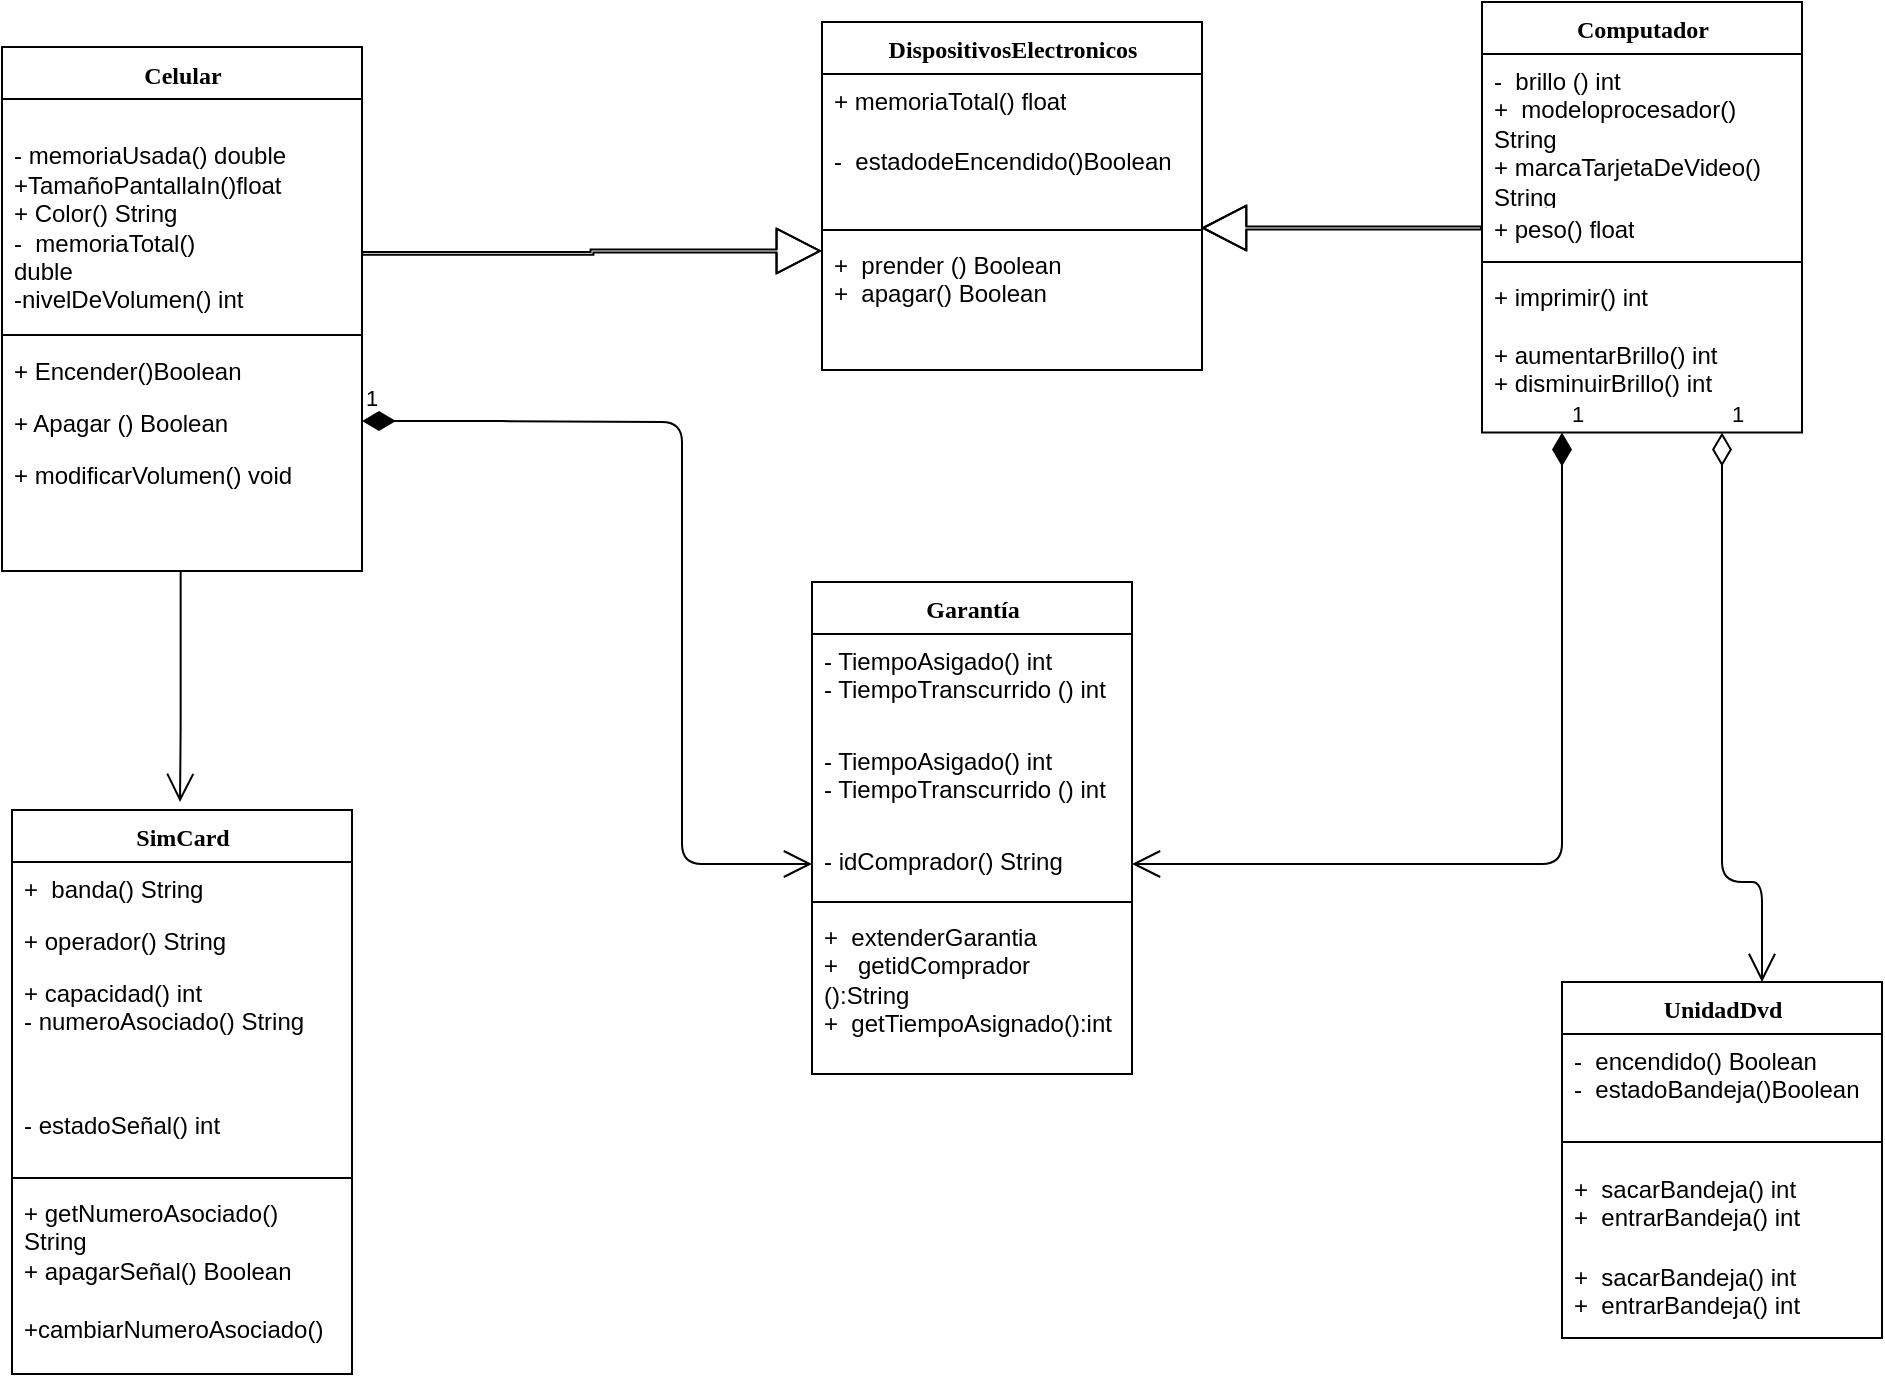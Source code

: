 <mxfile version="14.5.0" type="github">
  <diagram name="Page-1" id="6133507b-19e7-1e82-6fc7-422aa6c4b21f">
    <mxGraphModel dx="1578" dy="790" grid="1" gridSize="10" guides="1" tooltips="1" connect="1" arrows="1" fold="1" page="1" pageScale="1" pageWidth="1100" pageHeight="850" background="#ffffff" math="0" shadow="0">
      <root>
        <mxCell id="0" />
        <mxCell id="1" parent="0" />
        <mxCell id="235556782a83e6d0-1" value="SimCard" style="swimlane;html=1;fontStyle=1;align=center;verticalAlign=top;childLayout=stackLayout;horizontal=1;startSize=26;horizontalStack=0;resizeParent=1;resizeLast=0;collapsible=1;marginBottom=0;swimlaneFillColor=#ffffff;rounded=0;shadow=0;comic=0;labelBackgroundColor=none;strokeWidth=1;fillColor=none;fontFamily=Verdana;fontSize=12" parent="1" vertex="1">
          <mxGeometry x="165" y="464" width="170" height="282" as="geometry" />
        </mxCell>
        <mxCell id="235556782a83e6d0-2" value="+&amp;nbsp; banda() String" style="text;html=1;strokeColor=none;fillColor=none;align=left;verticalAlign=top;spacingLeft=4;spacingRight=4;whiteSpace=wrap;overflow=hidden;rotatable=0;points=[[0,0.5],[1,0.5]];portConstraint=eastwest;" parent="235556782a83e6d0-1" vertex="1">
          <mxGeometry y="26" width="170" height="26" as="geometry" />
        </mxCell>
        <mxCell id="235556782a83e6d0-3" value="+ operador() String" style="text;html=1;strokeColor=none;fillColor=none;align=left;verticalAlign=top;spacingLeft=4;spacingRight=4;whiteSpace=wrap;overflow=hidden;rotatable=0;points=[[0,0.5],[1,0.5]];portConstraint=eastwest;" parent="235556782a83e6d0-1" vertex="1">
          <mxGeometry y="52" width="170" height="26" as="geometry" />
        </mxCell>
        <mxCell id="235556782a83e6d0-5" value="+ capacidad() int&lt;br&gt;- numeroAsociado() String" style="text;html=1;strokeColor=none;fillColor=none;align=left;verticalAlign=top;spacingLeft=4;spacingRight=4;whiteSpace=wrap;overflow=hidden;rotatable=0;points=[[0,0.5],[1,0.5]];portConstraint=eastwest;" parent="235556782a83e6d0-1" vertex="1">
          <mxGeometry y="78" width="170" height="52" as="geometry" />
        </mxCell>
        <mxCell id="mHJ4CslGhSBG0eNEN6Rr-30" value="&lt;br&gt;- estadoSeñal() int" style="text;html=1;strokeColor=none;fillColor=none;align=left;verticalAlign=top;spacingLeft=4;spacingRight=4;whiteSpace=wrap;overflow=hidden;rotatable=0;points=[[0,0.5],[1,0.5]];portConstraint=eastwest;" vertex="1" parent="235556782a83e6d0-1">
          <mxGeometry y="130" width="170" height="50" as="geometry" />
        </mxCell>
        <mxCell id="235556782a83e6d0-6" value="" style="line;html=1;strokeWidth=1;fillColor=none;align=left;verticalAlign=middle;spacingTop=-1;spacingLeft=3;spacingRight=3;rotatable=0;labelPosition=right;points=[];portConstraint=eastwest;" parent="235556782a83e6d0-1" vertex="1">
          <mxGeometry y="180" width="170" height="8" as="geometry" />
        </mxCell>
        <mxCell id="235556782a83e6d0-7" value="+ getNumeroAsociado() String&lt;br&gt;+ apagarSeñal() Boolean&lt;br&gt;&lt;br&gt;+cambiarNumeroAsociado()&amp;nbsp;" style="text;html=1;strokeColor=none;fillColor=none;align=left;verticalAlign=top;spacingLeft=4;spacingRight=4;whiteSpace=wrap;overflow=hidden;rotatable=0;points=[[0,0.5],[1,0.5]];portConstraint=eastwest;" parent="235556782a83e6d0-1" vertex="1">
          <mxGeometry y="188" width="170" height="92" as="geometry" />
        </mxCell>
        <mxCell id="78961159f06e98e8-17" value="&lt;font style=&quot;vertical-align: inherit&quot;&gt;&lt;font style=&quot;vertical-align: inherit&quot;&gt;DispositivosElectronicos&lt;/font&gt;&lt;/font&gt;" style="swimlane;html=1;fontStyle=1;align=center;verticalAlign=top;childLayout=stackLayout;horizontal=1;startSize=26;horizontalStack=0;resizeParent=1;resizeLast=0;collapsible=1;marginBottom=0;swimlaneFillColor=#ffffff;rounded=0;shadow=0;comic=0;labelBackgroundColor=none;strokeWidth=1;fillColor=none;fontFamily=Verdana;fontSize=12" parent="1" vertex="1">
          <mxGeometry x="570" y="70" width="190" height="174" as="geometry" />
        </mxCell>
        <mxCell id="mHJ4CslGhSBG0eNEN6Rr-29" value="+ memoriaTotal() float" style="text;html=1;strokeColor=none;fillColor=none;align=left;verticalAlign=top;spacingLeft=4;spacingRight=4;whiteSpace=wrap;overflow=hidden;rotatable=0;points=[[0,0.5],[1,0.5]];portConstraint=eastwest;" vertex="1" parent="78961159f06e98e8-17">
          <mxGeometry y="26" width="190" height="30" as="geometry" />
        </mxCell>
        <mxCell id="78961159f06e98e8-23" value="&lt;font style=&quot;vertical-align: inherit&quot;&gt;&lt;font style=&quot;vertical-align: inherit&quot;&gt;-&amp;nbsp; estadodeEncendido()Boolean&lt;/font&gt;&lt;/font&gt;" style="text;html=1;strokeColor=none;fillColor=none;align=left;verticalAlign=top;spacingLeft=4;spacingRight=4;whiteSpace=wrap;overflow=hidden;rotatable=0;points=[[0,0.5],[1,0.5]];portConstraint=eastwest;" parent="78961159f06e98e8-17" vertex="1">
          <mxGeometry y="56" width="190" height="44" as="geometry" />
        </mxCell>
        <mxCell id="78961159f06e98e8-19" value="" style="line;html=1;strokeWidth=1;fillColor=none;align=left;verticalAlign=middle;spacingTop=-1;spacingLeft=3;spacingRight=3;rotatable=0;labelPosition=right;points=[];portConstraint=eastwest;" parent="78961159f06e98e8-17" vertex="1">
          <mxGeometry y="100" width="190" height="8" as="geometry" />
        </mxCell>
        <mxCell id="78961159f06e98e8-27" value="+&amp;nbsp; prender () Boolean&lt;br&gt;+&amp;nbsp; apagar() Boolean&lt;br&gt;&amp;nbsp;" style="text;html=1;strokeColor=none;fillColor=none;align=left;verticalAlign=top;spacingLeft=4;spacingRight=4;whiteSpace=wrap;overflow=hidden;rotatable=0;points=[[0,0.5],[1,0.5]];portConstraint=eastwest;" parent="78961159f06e98e8-17" vertex="1">
          <mxGeometry y="108" width="190" height="44" as="geometry" />
        </mxCell>
        <mxCell id="78961159f06e98e8-43" value="&lt;font style=&quot;vertical-align: inherit&quot;&gt;&lt;font style=&quot;vertical-align: inherit&quot;&gt;Celular&lt;/font&gt;&lt;/font&gt;" style="swimlane;html=1;fontStyle=1;align=center;verticalAlign=top;childLayout=stackLayout;horizontal=1;startSize=26;horizontalStack=0;resizeParent=1;resizeLast=0;collapsible=1;marginBottom=0;swimlaneFillColor=#ffffff;rounded=0;shadow=0;comic=0;labelBackgroundColor=none;strokeWidth=1;fillColor=none;fontFamily=Verdana;fontSize=12" parent="1" vertex="1">
          <mxGeometry x="160" y="82.5" width="180" height="262" as="geometry" />
        </mxCell>
        <mxCell id="78961159f06e98e8-44" value="&lt;br&gt;- memoriaUsada() double&lt;br&gt;+TamañoPantallaIn()float&lt;br&gt;+ Color() String&amp;nbsp; &lt;br&gt;-&amp;nbsp; memoriaTotal()&lt;br&gt;duble&lt;br&gt;-nivelDeVolumen() int" style="text;html=1;strokeColor=none;fillColor=none;align=left;verticalAlign=top;spacingLeft=4;spacingRight=4;whiteSpace=wrap;overflow=hidden;rotatable=0;points=[[0,0.5],[1,0.5]];portConstraint=eastwest;" parent="78961159f06e98e8-43" vertex="1">
          <mxGeometry y="26" width="180" height="114" as="geometry" />
        </mxCell>
        <mxCell id="78961159f06e98e8-51" value="" style="line;html=1;strokeWidth=1;fillColor=none;align=left;verticalAlign=middle;spacingTop=-1;spacingLeft=3;spacingRight=3;rotatable=0;labelPosition=right;points=[];portConstraint=eastwest;" parent="78961159f06e98e8-43" vertex="1">
          <mxGeometry y="140" width="180" height="8" as="geometry" />
        </mxCell>
        <mxCell id="78961159f06e98e8-52" value="+ Encender()Boolean" style="text;html=1;strokeColor=none;fillColor=none;align=left;verticalAlign=top;spacingLeft=4;spacingRight=4;whiteSpace=wrap;overflow=hidden;rotatable=0;points=[[0,0.5],[1,0.5]];portConstraint=eastwest;" parent="78961159f06e98e8-43" vertex="1">
          <mxGeometry y="148" width="180" height="26" as="geometry" />
        </mxCell>
        <mxCell id="78961159f06e98e8-45" value="+ Apagar () Boolean" style="text;html=1;strokeColor=none;fillColor=none;align=left;verticalAlign=top;spacingLeft=4;spacingRight=4;whiteSpace=wrap;overflow=hidden;rotatable=0;points=[[0,0.5],[1,0.5]];portConstraint=eastwest;" parent="78961159f06e98e8-43" vertex="1">
          <mxGeometry y="174" width="180" height="26" as="geometry" />
        </mxCell>
        <mxCell id="b94bc138ca980ef-2" value="+ modificarVolumen() void" style="text;html=1;strokeColor=none;fillColor=none;align=left;verticalAlign=top;spacingLeft=4;spacingRight=4;whiteSpace=wrap;overflow=hidden;rotatable=0;points=[[0,0.5],[1,0.5]];portConstraint=eastwest;" parent="78961159f06e98e8-43" vertex="1">
          <mxGeometry y="200" width="180" height="26" as="geometry" />
        </mxCell>
        <mxCell id="78961159f06e98e8-69" value="UnidadDvd" style="swimlane;html=1;fontStyle=1;align=center;verticalAlign=top;childLayout=stackLayout;horizontal=1;startSize=26;horizontalStack=0;resizeParent=1;resizeLast=0;collapsible=1;marginBottom=0;swimlaneFillColor=#ffffff;rounded=0;shadow=0;comic=0;labelBackgroundColor=none;strokeWidth=1;fillColor=none;fontFamily=Verdana;fontSize=12" parent="1" vertex="1">
          <mxGeometry x="940" y="550" width="160" height="178" as="geometry" />
        </mxCell>
        <mxCell id="78961159f06e98e8-70" value="-&amp;nbsp; encendido() Boolean&lt;br&gt;-&amp;nbsp; estadoBandeja()Boolean" style="text;html=1;strokeColor=none;fillColor=none;align=left;verticalAlign=top;spacingLeft=4;spacingRight=4;whiteSpace=wrap;overflow=hidden;rotatable=0;points=[[0,0.5],[1,0.5]];portConstraint=eastwest;" parent="78961159f06e98e8-69" vertex="1">
          <mxGeometry y="26" width="160" height="44" as="geometry" />
        </mxCell>
        <mxCell id="78961159f06e98e8-77" value="" style="line;html=1;strokeWidth=1;fillColor=none;align=left;verticalAlign=middle;spacingTop=-1;spacingLeft=3;spacingRight=3;rotatable=0;labelPosition=right;points=[];portConstraint=eastwest;" parent="78961159f06e98e8-69" vertex="1">
          <mxGeometry y="70" width="160" height="20" as="geometry" />
        </mxCell>
        <mxCell id="mHJ4CslGhSBG0eNEN6Rr-34" value="+&amp;nbsp; sacarBandeja() int&lt;br&gt;+&amp;nbsp; entrarBandeja() int" style="text;html=1;strokeColor=none;fillColor=none;align=left;verticalAlign=top;spacingLeft=4;spacingRight=4;whiteSpace=wrap;overflow=hidden;rotatable=0;points=[[0,0.5],[1,0.5]];portConstraint=eastwest;" vertex="1" parent="78961159f06e98e8-69">
          <mxGeometry y="90" width="160" height="44" as="geometry" />
        </mxCell>
        <mxCell id="mHJ4CslGhSBG0eNEN6Rr-28" value="+&amp;nbsp; sacarBandeja() int&lt;br&gt;+&amp;nbsp; entrarBandeja() int" style="text;html=1;strokeColor=none;fillColor=none;align=left;verticalAlign=top;spacingLeft=4;spacingRight=4;whiteSpace=wrap;overflow=hidden;rotatable=0;points=[[0,0.5],[1,0.5]];portConstraint=eastwest;" vertex="1" parent="78961159f06e98e8-69">
          <mxGeometry y="134" width="160" height="44" as="geometry" />
        </mxCell>
        <mxCell id="78961159f06e98e8-82" value="&lt;font style=&quot;vertical-align: inherit&quot;&gt;&lt;font style=&quot;vertical-align: inherit&quot;&gt;Computador&lt;/font&gt;&lt;/font&gt;" style="swimlane;html=1;fontStyle=1;align=center;verticalAlign=top;childLayout=stackLayout;horizontal=1;startSize=26;horizontalStack=0;resizeParent=1;resizeLast=0;collapsible=1;marginBottom=0;swimlaneFillColor=#ffffff;rounded=0;shadow=0;comic=0;labelBackgroundColor=none;strokeWidth=1;fillColor=none;fontFamily=Verdana;fontSize=12" parent="1" vertex="1">
          <mxGeometry x="900" y="60" width="160" height="215.25" as="geometry" />
        </mxCell>
        <mxCell id="78961159f06e98e8-84" value="-&amp;nbsp; brillo () int&lt;br&gt;+&amp;nbsp; modeloprocesador() String&lt;br&gt;+ marcaTarjetaDeVideo() String&lt;br&gt;&lt;br&gt;+&amp;nbsp;" style="text;html=1;strokeColor=none;fillColor=none;align=left;verticalAlign=top;spacingLeft=4;spacingRight=4;whiteSpace=wrap;overflow=hidden;rotatable=0;points=[[0,0.5],[1,0.5]];portConstraint=eastwest;" parent="78961159f06e98e8-82" vertex="1">
          <mxGeometry y="26" width="160" height="74" as="geometry" />
        </mxCell>
        <mxCell id="78961159f06e98e8-89" value="+ peso() float" style="text;html=1;strokeColor=none;fillColor=none;align=left;verticalAlign=top;spacingLeft=4;spacingRight=4;whiteSpace=wrap;overflow=hidden;rotatable=0;points=[[0,0.5],[1,0.5]];portConstraint=eastwest;" parent="78961159f06e98e8-82" vertex="1">
          <mxGeometry y="100" width="160" height="26" as="geometry" />
        </mxCell>
        <mxCell id="78961159f06e98e8-90" value="" style="line;html=1;strokeWidth=1;fillColor=none;align=left;verticalAlign=middle;spacingTop=-1;spacingLeft=3;spacingRight=3;rotatable=0;labelPosition=right;points=[];portConstraint=eastwest;" parent="78961159f06e98e8-82" vertex="1">
          <mxGeometry y="126" width="160" height="8" as="geometry" />
        </mxCell>
        <mxCell id="78961159f06e98e8-94" value="+ imprimir() int&lt;br&gt;&lt;br&gt;+ aumentarBrillo() int&lt;br&gt;+ disminuirBrillo() int" style="text;html=1;strokeColor=none;fillColor=none;align=left;verticalAlign=top;spacingLeft=4;spacingRight=4;whiteSpace=wrap;overflow=hidden;rotatable=0;points=[[0,0.5],[1,0.5]];portConstraint=eastwest;" parent="78961159f06e98e8-82" vertex="1">
          <mxGeometry y="134" width="160" height="66" as="geometry" />
        </mxCell>
        <mxCell id="78961159f06e98e8-108" value="Garantía" style="swimlane;html=1;fontStyle=1;align=center;verticalAlign=top;childLayout=stackLayout;horizontal=1;startSize=26;horizontalStack=0;resizeParent=1;resizeLast=0;collapsible=1;marginBottom=0;swimlaneFillColor=#ffffff;rounded=0;shadow=0;comic=0;labelBackgroundColor=none;strokeWidth=1;fillColor=none;fontFamily=Verdana;fontSize=12" parent="1" vertex="1">
          <mxGeometry x="565" y="350" width="160" height="246" as="geometry" />
        </mxCell>
        <mxCell id="78961159f06e98e8-109" value="- TiempoAsigado() int&lt;br&gt;- TiempoTranscurrido () int" style="text;html=1;strokeColor=none;fillColor=none;align=left;verticalAlign=top;spacingLeft=4;spacingRight=4;whiteSpace=wrap;overflow=hidden;rotatable=0;points=[[0,0.5],[1,0.5]];portConstraint=eastwest;" parent="78961159f06e98e8-108" vertex="1">
          <mxGeometry y="26" width="160" height="50" as="geometry" />
        </mxCell>
        <mxCell id="mHJ4CslGhSBG0eNEN6Rr-31" value="- TiempoAsigado() int&lt;br&gt;- TiempoTranscurrido () int" style="text;html=1;strokeColor=none;fillColor=none;align=left;verticalAlign=top;spacingLeft=4;spacingRight=4;whiteSpace=wrap;overflow=hidden;rotatable=0;points=[[0,0.5],[1,0.5]];portConstraint=eastwest;" vertex="1" parent="78961159f06e98e8-108">
          <mxGeometry y="76" width="160" height="50" as="geometry" />
        </mxCell>
        <mxCell id="mHJ4CslGhSBG0eNEN6Rr-16" value="- idComprador() String" style="text;html=1;strokeColor=none;fillColor=none;align=left;verticalAlign=top;spacingLeft=4;spacingRight=4;whiteSpace=wrap;overflow=hidden;rotatable=0;points=[[0,0.5],[1,0.5]];portConstraint=eastwest;" vertex="1" parent="78961159f06e98e8-108">
          <mxGeometry y="126" width="160" height="30" as="geometry" />
        </mxCell>
        <mxCell id="78961159f06e98e8-116" value="" style="line;html=1;strokeWidth=1;fillColor=none;align=left;verticalAlign=middle;spacingTop=-1;spacingLeft=3;spacingRight=3;rotatable=0;labelPosition=right;points=[];portConstraint=eastwest;" parent="78961159f06e98e8-108" vertex="1">
          <mxGeometry y="156" width="160" height="8" as="geometry" />
        </mxCell>
        <mxCell id="78961159f06e98e8-117" value="+&amp;nbsp; extenderGarantia&lt;br&gt;+&amp;nbsp; &amp;nbsp;getidComprador&amp;nbsp; ():String&lt;br&gt;+&amp;nbsp; getTiempoAsignado():int" style="text;html=1;strokeColor=none;fillColor=none;align=left;verticalAlign=top;spacingLeft=4;spacingRight=4;whiteSpace=wrap;overflow=hidden;rotatable=0;points=[[0,0.5],[1,0.5]];portConstraint=eastwest;" parent="78961159f06e98e8-108" vertex="1">
          <mxGeometry y="164" width="160" height="82" as="geometry" />
        </mxCell>
        <mxCell id="mHJ4CslGhSBG0eNEN6Rr-5" style="edgeStyle=orthogonalEdgeStyle;shape=flexArrow;rounded=0;orthogonalLoop=1;jettySize=auto;html=1;exitX=0;exitY=0.5;exitDx=0;exitDy=0;width=1.429;endSize=6.886;" edge="1" parent="1" source="78961159f06e98e8-89">
          <mxGeometry relative="1" as="geometry">
            <mxPoint x="760" y="173" as="targetPoint" />
          </mxGeometry>
        </mxCell>
        <mxCell id="mHJ4CslGhSBG0eNEN6Rr-12" style="edgeStyle=orthogonalEdgeStyle;shape=flexArrow;rounded=0;orthogonalLoop=1;jettySize=auto;html=1;exitX=0.998;exitY=0.677;exitDx=0;exitDy=0;width=1.429;endSize=6.886;exitPerimeter=0;entryX=-0.003;entryY=0.147;entryDx=0;entryDy=0;entryPerimeter=0;" edge="1" parent="1" source="78961159f06e98e8-44" target="78961159f06e98e8-27">
          <mxGeometry relative="1" as="geometry">
            <mxPoint x="560.0" y="328" as="sourcePoint" />
            <mxPoint x="540" y="251.857" as="targetPoint" />
            <Array as="points">
              <mxPoint x="455" y="186" />
            </Array>
          </mxGeometry>
        </mxCell>
        <mxCell id="mHJ4CslGhSBG0eNEN6Rr-13" value="1" style="endArrow=open;html=1;endSize=12;startArrow=diamondThin;startSize=14;startFill=1;edgeStyle=orthogonalEdgeStyle;align=left;verticalAlign=bottom;exitX=0.25;exitY=1;exitDx=0;exitDy=0;entryX=1;entryY=0.5;entryDx=0;entryDy=0;" edge="1" parent="1" source="78961159f06e98e8-82" target="mHJ4CslGhSBG0eNEN6Rr-16">
          <mxGeometry x="-1" y="3" relative="1" as="geometry">
            <mxPoint x="680" y="425" as="sourcePoint" />
            <mxPoint x="1030" y="441" as="targetPoint" />
            <Array as="points">
              <mxPoint x="940" y="491" />
            </Array>
          </mxGeometry>
        </mxCell>
        <mxCell id="mHJ4CslGhSBG0eNEN6Rr-17" value="1" style="endArrow=open;html=1;endSize=12;startArrow=diamondThin;startSize=14;startFill=1;edgeStyle=orthogonalEdgeStyle;align=left;verticalAlign=bottom;entryX=0;entryY=0.5;entryDx=0;entryDy=0;exitX=1;exitY=0.5;exitDx=0;exitDy=0;" edge="1" parent="1" source="78961159f06e98e8-45" target="mHJ4CslGhSBG0eNEN6Rr-16">
          <mxGeometry x="-1" y="3" relative="1" as="geometry">
            <mxPoint x="420" y="300" as="sourcePoint" />
            <mxPoint x="900.0" y="370" as="targetPoint" />
            <Array as="points">
              <mxPoint x="400" y="270" />
              <mxPoint x="500" y="270" />
              <mxPoint x="500" y="352" />
            </Array>
          </mxGeometry>
        </mxCell>
        <mxCell id="mHJ4CslGhSBG0eNEN6Rr-19" value="1" style="endArrow=open;html=1;endSize=12;startArrow=diamondThin;startSize=14;startFill=0;edgeStyle=orthogonalEdgeStyle;align=left;verticalAlign=bottom;entryX=0.625;entryY=0;entryDx=0;entryDy=0;entryPerimeter=0;exitX=0.75;exitY=1;exitDx=0;exitDy=0;" edge="1" parent="1" source="78961159f06e98e8-82" target="78961159f06e98e8-69">
          <mxGeometry x="-1" y="3" relative="1" as="geometry">
            <mxPoint x="880" y="430" as="sourcePoint" />
            <mxPoint x="1040" y="430" as="targetPoint" />
            <Array as="points">
              <mxPoint x="1020" y="500" />
            </Array>
          </mxGeometry>
        </mxCell>
        <mxCell id="mHJ4CslGhSBG0eNEN6Rr-27" value="" style="endArrow=open;endFill=1;endSize=12;html=1;" edge="1" parent="1">
          <mxGeometry width="160" relative="1" as="geometry">
            <mxPoint x="249.33" y="344.5" as="sourcePoint" />
            <mxPoint x="249" y="460" as="targetPoint" />
            <Array as="points">
              <mxPoint x="249.33" y="424.5" />
            </Array>
          </mxGeometry>
        </mxCell>
      </root>
    </mxGraphModel>
  </diagram>
</mxfile>
